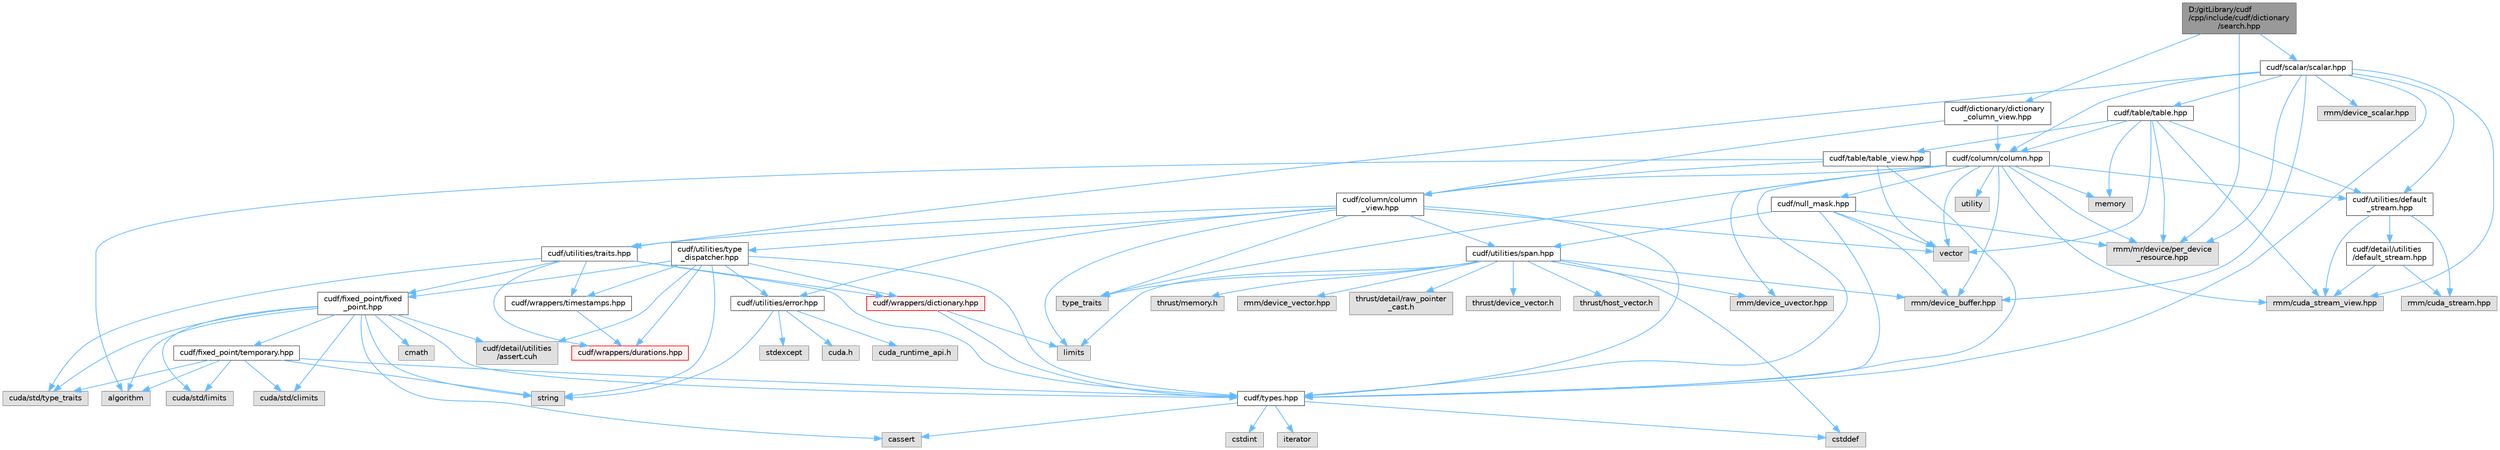 digraph "D:/gitLibrary/cudf/cpp/include/cudf/dictionary/search.hpp"
{
 // LATEX_PDF_SIZE
  bgcolor="transparent";
  edge [fontname=Helvetica,fontsize=10,labelfontname=Helvetica,labelfontsize=10];
  node [fontname=Helvetica,fontsize=10,shape=box,height=0.2,width=0.4];
  Node1 [id="Node000001",label="D:/gitLibrary/cudf\l/cpp/include/cudf/dictionary\l/search.hpp",height=0.2,width=0.4,color="gray40", fillcolor="grey60", style="filled", fontcolor="black",tooltip=" "];
  Node1 -> Node2 [id="edge107_Node000001_Node000002",color="steelblue1",style="solid",tooltip=" "];
  Node2 [id="Node000002",label="cudf/dictionary/dictionary\l_column_view.hpp",height=0.2,width=0.4,color="grey40", fillcolor="white", style="filled",URL="$dictionary__column__view_8hpp.html",tooltip="Class definition for cudf::dictionary_column_view"];
  Node2 -> Node3 [id="edge108_Node000002_Node000003",color="steelblue1",style="solid",tooltip=" "];
  Node3 [id="Node000003",label="cudf/column/column.hpp",height=0.2,width=0.4,color="grey40", fillcolor="white", style="filled",URL="$column_8hpp.html",tooltip="Class definition for cudf::column"];
  Node3 -> Node4 [id="edge109_Node000003_Node000004",color="steelblue1",style="solid",tooltip=" "];
  Node4 [id="Node000004",label="cudf/column/column\l_view.hpp",height=0.2,width=0.4,color="grey40", fillcolor="white", style="filled",URL="$column__view_8hpp.html",tooltip="column view class definitions"];
  Node4 -> Node5 [id="edge110_Node000004_Node000005",color="steelblue1",style="solid",tooltip=" "];
  Node5 [id="Node000005",label="cudf/types.hpp",height=0.2,width=0.4,color="grey40", fillcolor="white", style="filled",URL="$types_8hpp.html",tooltip="Type declarations for libcudf."];
  Node5 -> Node6 [id="edge111_Node000005_Node000006",color="steelblue1",style="solid",tooltip=" "];
  Node6 [id="Node000006",label="cassert",height=0.2,width=0.4,color="grey60", fillcolor="#E0E0E0", style="filled",tooltip=" "];
  Node5 -> Node7 [id="edge112_Node000005_Node000007",color="steelblue1",style="solid",tooltip=" "];
  Node7 [id="Node000007",label="cstddef",height=0.2,width=0.4,color="grey60", fillcolor="#E0E0E0", style="filled",tooltip=" "];
  Node5 -> Node8 [id="edge113_Node000005_Node000008",color="steelblue1",style="solid",tooltip=" "];
  Node8 [id="Node000008",label="cstdint",height=0.2,width=0.4,color="grey60", fillcolor="#E0E0E0", style="filled",tooltip=" "];
  Node5 -> Node9 [id="edge114_Node000005_Node000009",color="steelblue1",style="solid",tooltip=" "];
  Node9 [id="Node000009",label="iterator",height=0.2,width=0.4,color="grey60", fillcolor="#E0E0E0", style="filled",tooltip=" "];
  Node4 -> Node10 [id="edge115_Node000004_Node000010",color="steelblue1",style="solid",tooltip=" "];
  Node10 [id="Node000010",label="cudf/utilities/error.hpp",height=0.2,width=0.4,color="grey40", fillcolor="white", style="filled",URL="$error_8hpp.html",tooltip=" "];
  Node10 -> Node11 [id="edge116_Node000010_Node000011",color="steelblue1",style="solid",tooltip=" "];
  Node11 [id="Node000011",label="cuda.h",height=0.2,width=0.4,color="grey60", fillcolor="#E0E0E0", style="filled",tooltip=" "];
  Node10 -> Node12 [id="edge117_Node000010_Node000012",color="steelblue1",style="solid",tooltip=" "];
  Node12 [id="Node000012",label="cuda_runtime_api.h",height=0.2,width=0.4,color="grey60", fillcolor="#E0E0E0", style="filled",tooltip=" "];
  Node10 -> Node13 [id="edge118_Node000010_Node000013",color="steelblue1",style="solid",tooltip=" "];
  Node13 [id="Node000013",label="stdexcept",height=0.2,width=0.4,color="grey60", fillcolor="#E0E0E0", style="filled",tooltip=" "];
  Node10 -> Node14 [id="edge119_Node000010_Node000014",color="steelblue1",style="solid",tooltip=" "];
  Node14 [id="Node000014",label="string",height=0.2,width=0.4,color="grey60", fillcolor="#E0E0E0", style="filled",tooltip=" "];
  Node4 -> Node15 [id="edge120_Node000004_Node000015",color="steelblue1",style="solid",tooltip=" "];
  Node15 [id="Node000015",label="cudf/utilities/span.hpp",height=0.2,width=0.4,color="grey40", fillcolor="white", style="filled",URL="$span_8hpp.html",tooltip=" "];
  Node15 -> Node16 [id="edge121_Node000015_Node000016",color="steelblue1",style="solid",tooltip=" "];
  Node16 [id="Node000016",label="rmm/device_buffer.hpp",height=0.2,width=0.4,color="grey60", fillcolor="#E0E0E0", style="filled",tooltip=" "];
  Node15 -> Node17 [id="edge122_Node000015_Node000017",color="steelblue1",style="solid",tooltip=" "];
  Node17 [id="Node000017",label="rmm/device_uvector.hpp",height=0.2,width=0.4,color="grey60", fillcolor="#E0E0E0", style="filled",tooltip=" "];
  Node15 -> Node18 [id="edge123_Node000015_Node000018",color="steelblue1",style="solid",tooltip=" "];
  Node18 [id="Node000018",label="rmm/device_vector.hpp",height=0.2,width=0.4,color="grey60", fillcolor="#E0E0E0", style="filled",tooltip=" "];
  Node15 -> Node19 [id="edge124_Node000015_Node000019",color="steelblue1",style="solid",tooltip=" "];
  Node19 [id="Node000019",label="thrust/detail/raw_pointer\l_cast.h",height=0.2,width=0.4,color="grey60", fillcolor="#E0E0E0", style="filled",tooltip=" "];
  Node15 -> Node20 [id="edge125_Node000015_Node000020",color="steelblue1",style="solid",tooltip=" "];
  Node20 [id="Node000020",label="thrust/device_vector.h",height=0.2,width=0.4,color="grey60", fillcolor="#E0E0E0", style="filled",tooltip=" "];
  Node15 -> Node21 [id="edge126_Node000015_Node000021",color="steelblue1",style="solid",tooltip=" "];
  Node21 [id="Node000021",label="thrust/host_vector.h",height=0.2,width=0.4,color="grey60", fillcolor="#E0E0E0", style="filled",tooltip=" "];
  Node15 -> Node22 [id="edge127_Node000015_Node000022",color="steelblue1",style="solid",tooltip=" "];
  Node22 [id="Node000022",label="thrust/memory.h",height=0.2,width=0.4,color="grey60", fillcolor="#E0E0E0", style="filled",tooltip=" "];
  Node15 -> Node7 [id="edge128_Node000015_Node000007",color="steelblue1",style="solid",tooltip=" "];
  Node15 -> Node23 [id="edge129_Node000015_Node000023",color="steelblue1",style="solid",tooltip=" "];
  Node23 [id="Node000023",label="limits",height=0.2,width=0.4,color="grey60", fillcolor="#E0E0E0", style="filled",tooltip=" "];
  Node15 -> Node24 [id="edge130_Node000015_Node000024",color="steelblue1",style="solid",tooltip=" "];
  Node24 [id="Node000024",label="type_traits",height=0.2,width=0.4,color="grey60", fillcolor="#E0E0E0", style="filled",tooltip=" "];
  Node4 -> Node25 [id="edge131_Node000004_Node000025",color="steelblue1",style="solid",tooltip=" "];
  Node25 [id="Node000025",label="cudf/utilities/traits.hpp",height=0.2,width=0.4,color="grey40", fillcolor="white", style="filled",URL="$traits_8hpp.html",tooltip=" "];
  Node25 -> Node26 [id="edge132_Node000025_Node000026",color="steelblue1",style="solid",tooltip=" "];
  Node26 [id="Node000026",label="cudf/fixed_point/fixed\l_point.hpp",height=0.2,width=0.4,color="grey40", fillcolor="white", style="filled",URL="$fixed__point_8hpp.html",tooltip="Class definition for fixed point data type"];
  Node26 -> Node27 [id="edge133_Node000026_Node000027",color="steelblue1",style="solid",tooltip=" "];
  Node27 [id="Node000027",label="cudf/detail/utilities\l/assert.cuh",height=0.2,width=0.4,color="grey60", fillcolor="#E0E0E0", style="filled",tooltip=" "];
  Node26 -> Node28 [id="edge134_Node000026_Node000028",color="steelblue1",style="solid",tooltip=" "];
  Node28 [id="Node000028",label="cudf/fixed_point/temporary.hpp",height=0.2,width=0.4,color="grey40", fillcolor="white", style="filled",URL="$temporary_8hpp.html",tooltip=" "];
  Node28 -> Node5 [id="edge135_Node000028_Node000005",color="steelblue1",style="solid",tooltip=" "];
  Node28 -> Node29 [id="edge136_Node000028_Node000029",color="steelblue1",style="solid",tooltip=" "];
  Node29 [id="Node000029",label="cuda/std/climits",height=0.2,width=0.4,color="grey60", fillcolor="#E0E0E0", style="filled",tooltip=" "];
  Node28 -> Node30 [id="edge137_Node000028_Node000030",color="steelblue1",style="solid",tooltip=" "];
  Node30 [id="Node000030",label="cuda/std/limits",height=0.2,width=0.4,color="grey60", fillcolor="#E0E0E0", style="filled",tooltip=" "];
  Node28 -> Node31 [id="edge138_Node000028_Node000031",color="steelblue1",style="solid",tooltip=" "];
  Node31 [id="Node000031",label="cuda/std/type_traits",height=0.2,width=0.4,color="grey60", fillcolor="#E0E0E0", style="filled",tooltip=" "];
  Node28 -> Node32 [id="edge139_Node000028_Node000032",color="steelblue1",style="solid",tooltip=" "];
  Node32 [id="Node000032",label="algorithm",height=0.2,width=0.4,color="grey60", fillcolor="#E0E0E0", style="filled",tooltip=" "];
  Node28 -> Node14 [id="edge140_Node000028_Node000014",color="steelblue1",style="solid",tooltip=" "];
  Node26 -> Node5 [id="edge141_Node000026_Node000005",color="steelblue1",style="solid",tooltip=" "];
  Node26 -> Node29 [id="edge142_Node000026_Node000029",color="steelblue1",style="solid",tooltip=" "];
  Node26 -> Node30 [id="edge143_Node000026_Node000030",color="steelblue1",style="solid",tooltip=" "];
  Node26 -> Node31 [id="edge144_Node000026_Node000031",color="steelblue1",style="solid",tooltip=" "];
  Node26 -> Node32 [id="edge145_Node000026_Node000032",color="steelblue1",style="solid",tooltip=" "];
  Node26 -> Node6 [id="edge146_Node000026_Node000006",color="steelblue1",style="solid",tooltip=" "];
  Node26 -> Node33 [id="edge147_Node000026_Node000033",color="steelblue1",style="solid",tooltip=" "];
  Node33 [id="Node000033",label="cmath",height=0.2,width=0.4,color="grey60", fillcolor="#E0E0E0", style="filled",tooltip=" "];
  Node26 -> Node14 [id="edge148_Node000026_Node000014",color="steelblue1",style="solid",tooltip=" "];
  Node25 -> Node5 [id="edge149_Node000025_Node000005",color="steelblue1",style="solid",tooltip=" "];
  Node25 -> Node34 [id="edge150_Node000025_Node000034",color="steelblue1",style="solid",tooltip=" "];
  Node34 [id="Node000034",label="cudf/wrappers/dictionary.hpp",height=0.2,width=0.4,color="red", fillcolor="#FFF0F0", style="filled",URL="$dictionary_8hpp.html",tooltip="Concrete type definition for dictionary columns."];
  Node34 -> Node5 [id="edge151_Node000034_Node000005",color="steelblue1",style="solid",tooltip=" "];
  Node34 -> Node23 [id="edge152_Node000034_Node000023",color="steelblue1",style="solid",tooltip=" "];
  Node25 -> Node36 [id="edge153_Node000025_Node000036",color="steelblue1",style="solid",tooltip=" "];
  Node36 [id="Node000036",label="cudf/wrappers/durations.hpp",height=0.2,width=0.4,color="red", fillcolor="#FFF0F0", style="filled",URL="$durations_8hpp.html",tooltip="Concrete type definitions for int32_t and int64_t durations in varying resolutions."];
  Node25 -> Node38 [id="edge154_Node000025_Node000038",color="steelblue1",style="solid",tooltip=" "];
  Node38 [id="Node000038",label="cudf/wrappers/timestamps.hpp",height=0.2,width=0.4,color="grey40", fillcolor="white", style="filled",URL="$timestamps_8hpp.html",tooltip="Concrete type definitions for int32_t and int64_t timestamps in varying resolutions as durations sinc..."];
  Node38 -> Node36 [id="edge155_Node000038_Node000036",color="steelblue1",style="solid",tooltip=" "];
  Node25 -> Node31 [id="edge156_Node000025_Node000031",color="steelblue1",style="solid",tooltip=" "];
  Node4 -> Node39 [id="edge157_Node000004_Node000039",color="steelblue1",style="solid",tooltip=" "];
  Node39 [id="Node000039",label="cudf/utilities/type\l_dispatcher.hpp",height=0.2,width=0.4,color="grey40", fillcolor="white", style="filled",URL="$type__dispatcher_8hpp.html",tooltip="Defines the mapping between cudf::type_id runtime type information and concrete C++ types."];
  Node39 -> Node27 [id="edge158_Node000039_Node000027",color="steelblue1",style="solid",tooltip=" "];
  Node39 -> Node26 [id="edge159_Node000039_Node000026",color="steelblue1",style="solid",tooltip=" "];
  Node39 -> Node5 [id="edge160_Node000039_Node000005",color="steelblue1",style="solid",tooltip=" "];
  Node39 -> Node10 [id="edge161_Node000039_Node000010",color="steelblue1",style="solid",tooltip=" "];
  Node39 -> Node34 [id="edge162_Node000039_Node000034",color="steelblue1",style="solid",tooltip=" "];
  Node39 -> Node36 [id="edge163_Node000039_Node000036",color="steelblue1",style="solid",tooltip=" "];
  Node39 -> Node38 [id="edge164_Node000039_Node000038",color="steelblue1",style="solid",tooltip=" "];
  Node39 -> Node14 [id="edge165_Node000039_Node000014",color="steelblue1",style="solid",tooltip=" "];
  Node4 -> Node23 [id="edge166_Node000004_Node000023",color="steelblue1",style="solid",tooltip=" "];
  Node4 -> Node24 [id="edge167_Node000004_Node000024",color="steelblue1",style="solid",tooltip=" "];
  Node4 -> Node40 [id="edge168_Node000004_Node000040",color="steelblue1",style="solid",tooltip=" "];
  Node40 [id="Node000040",label="vector",height=0.2,width=0.4,color="grey60", fillcolor="#E0E0E0", style="filled",tooltip=" "];
  Node3 -> Node41 [id="edge169_Node000003_Node000041",color="steelblue1",style="solid",tooltip=" "];
  Node41 [id="Node000041",label="cudf/null_mask.hpp",height=0.2,width=0.4,color="grey40", fillcolor="white", style="filled",URL="$null__mask_8hpp.html",tooltip="APIs for managing validity bitmasks"];
  Node41 -> Node5 [id="edge170_Node000041_Node000005",color="steelblue1",style="solid",tooltip=" "];
  Node41 -> Node15 [id="edge171_Node000041_Node000015",color="steelblue1",style="solid",tooltip=" "];
  Node41 -> Node16 [id="edge172_Node000041_Node000016",color="steelblue1",style="solid",tooltip=" "];
  Node41 -> Node42 [id="edge173_Node000041_Node000042",color="steelblue1",style="solid",tooltip=" "];
  Node42 [id="Node000042",label="rmm/mr/device/per_device\l_resource.hpp",height=0.2,width=0.4,color="grey60", fillcolor="#E0E0E0", style="filled",tooltip=" "];
  Node41 -> Node40 [id="edge174_Node000041_Node000040",color="steelblue1",style="solid",tooltip=" "];
  Node3 -> Node5 [id="edge175_Node000003_Node000005",color="steelblue1",style="solid",tooltip=" "];
  Node3 -> Node43 [id="edge176_Node000003_Node000043",color="steelblue1",style="solid",tooltip=" "];
  Node43 [id="Node000043",label="cudf/utilities/default\l_stream.hpp",height=0.2,width=0.4,color="grey40", fillcolor="white", style="filled",URL="$utilities_2default__stream_8hpp.html",tooltip=" "];
  Node43 -> Node44 [id="edge177_Node000043_Node000044",color="steelblue1",style="solid",tooltip=" "];
  Node44 [id="Node000044",label="cudf/detail/utilities\l/default_stream.hpp",height=0.2,width=0.4,color="grey40", fillcolor="white", style="filled",URL="$detail_2utilities_2default__stream_8hpp.html",tooltip=" "];
  Node44 -> Node45 [id="edge178_Node000044_Node000045",color="steelblue1",style="solid",tooltip=" "];
  Node45 [id="Node000045",label="rmm/cuda_stream.hpp",height=0.2,width=0.4,color="grey60", fillcolor="#E0E0E0", style="filled",tooltip=" "];
  Node44 -> Node46 [id="edge179_Node000044_Node000046",color="steelblue1",style="solid",tooltip=" "];
  Node46 [id="Node000046",label="rmm/cuda_stream_view.hpp",height=0.2,width=0.4,color="grey60", fillcolor="#E0E0E0", style="filled",tooltip=" "];
  Node43 -> Node45 [id="edge180_Node000043_Node000045",color="steelblue1",style="solid",tooltip=" "];
  Node43 -> Node46 [id="edge181_Node000043_Node000046",color="steelblue1",style="solid",tooltip=" "];
  Node3 -> Node46 [id="edge182_Node000003_Node000046",color="steelblue1",style="solid",tooltip=" "];
  Node3 -> Node16 [id="edge183_Node000003_Node000016",color="steelblue1",style="solid",tooltip=" "];
  Node3 -> Node17 [id="edge184_Node000003_Node000017",color="steelblue1",style="solid",tooltip=" "];
  Node3 -> Node42 [id="edge185_Node000003_Node000042",color="steelblue1",style="solid",tooltip=" "];
  Node3 -> Node47 [id="edge186_Node000003_Node000047",color="steelblue1",style="solid",tooltip=" "];
  Node47 [id="Node000047",label="memory",height=0.2,width=0.4,color="grey60", fillcolor="#E0E0E0", style="filled",tooltip=" "];
  Node3 -> Node24 [id="edge187_Node000003_Node000024",color="steelblue1",style="solid",tooltip=" "];
  Node3 -> Node48 [id="edge188_Node000003_Node000048",color="steelblue1",style="solid",tooltip=" "];
  Node48 [id="Node000048",label="utility",height=0.2,width=0.4,color="grey60", fillcolor="#E0E0E0", style="filled",tooltip=" "];
  Node3 -> Node40 [id="edge189_Node000003_Node000040",color="steelblue1",style="solid",tooltip=" "];
  Node2 -> Node4 [id="edge190_Node000002_Node000004",color="steelblue1",style="solid",tooltip=" "];
  Node1 -> Node49 [id="edge191_Node000001_Node000049",color="steelblue1",style="solid",tooltip=" "];
  Node49 [id="Node000049",label="cudf/scalar/scalar.hpp",height=0.2,width=0.4,color="grey40", fillcolor="white", style="filled",URL="$scalar_8hpp.html",tooltip="Class definitions for cudf::scalar"];
  Node49 -> Node3 [id="edge192_Node000049_Node000003",color="steelblue1",style="solid",tooltip=" "];
  Node49 -> Node50 [id="edge193_Node000049_Node000050",color="steelblue1",style="solid",tooltip=" "];
  Node50 [id="Node000050",label="cudf/table/table.hpp",height=0.2,width=0.4,color="grey40", fillcolor="white", style="filled",URL="$table_8hpp.html",tooltip="Class definition for cudf::table"];
  Node50 -> Node3 [id="edge194_Node000050_Node000003",color="steelblue1",style="solid",tooltip=" "];
  Node50 -> Node51 [id="edge195_Node000050_Node000051",color="steelblue1",style="solid",tooltip=" "];
  Node51 [id="Node000051",label="cudf/table/table_view.hpp",height=0.2,width=0.4,color="grey40", fillcolor="white", style="filled",URL="$table__view_8hpp.html",tooltip="Class definitions for (mutable)_table_view"];
  Node51 -> Node4 [id="edge196_Node000051_Node000004",color="steelblue1",style="solid",tooltip=" "];
  Node51 -> Node5 [id="edge197_Node000051_Node000005",color="steelblue1",style="solid",tooltip=" "];
  Node51 -> Node32 [id="edge198_Node000051_Node000032",color="steelblue1",style="solid",tooltip=" "];
  Node51 -> Node40 [id="edge199_Node000051_Node000040",color="steelblue1",style="solid",tooltip=" "];
  Node50 -> Node43 [id="edge200_Node000050_Node000043",color="steelblue1",style="solid",tooltip=" "];
  Node50 -> Node46 [id="edge201_Node000050_Node000046",color="steelblue1",style="solid",tooltip=" "];
  Node50 -> Node42 [id="edge202_Node000050_Node000042",color="steelblue1",style="solid",tooltip=" "];
  Node50 -> Node47 [id="edge203_Node000050_Node000047",color="steelblue1",style="solid",tooltip=" "];
  Node50 -> Node40 [id="edge204_Node000050_Node000040",color="steelblue1",style="solid",tooltip=" "];
  Node49 -> Node5 [id="edge205_Node000049_Node000005",color="steelblue1",style="solid",tooltip=" "];
  Node49 -> Node43 [id="edge206_Node000049_Node000043",color="steelblue1",style="solid",tooltip=" "];
  Node49 -> Node25 [id="edge207_Node000049_Node000025",color="steelblue1",style="solid",tooltip=" "];
  Node49 -> Node46 [id="edge208_Node000049_Node000046",color="steelblue1",style="solid",tooltip=" "];
  Node49 -> Node16 [id="edge209_Node000049_Node000016",color="steelblue1",style="solid",tooltip=" "];
  Node49 -> Node52 [id="edge210_Node000049_Node000052",color="steelblue1",style="solid",tooltip=" "];
  Node52 [id="Node000052",label="rmm/device_scalar.hpp",height=0.2,width=0.4,color="grey60", fillcolor="#E0E0E0", style="filled",tooltip=" "];
  Node49 -> Node42 [id="edge211_Node000049_Node000042",color="steelblue1",style="solid",tooltip=" "];
  Node1 -> Node42 [id="edge212_Node000001_Node000042",color="steelblue1",style="solid",tooltip=" "];
}
